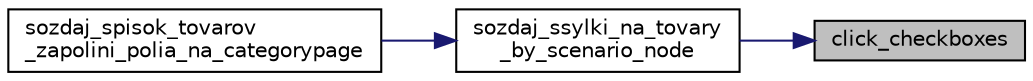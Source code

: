 digraph "click_checkboxes"
{
 // LATEX_PDF_SIZE
  edge [fontname="Helvetica",fontsize="10",labelfontname="Helvetica",labelfontsize="10"];
  node [fontname="Helvetica",fontsize="10",shape=record];
  rankdir="RL";
  Node1 [label="click_checkboxes",height=0.2,width=0.4,color="black", fillcolor="grey75", style="filled", fontcolor="black",tooltip=" "];
  Node1 -> Node2 [dir="back",color="midnightblue",fontsize="10",style="solid",fontname="Helvetica"];
  Node2 [label="sozdaj_ssylki_na_tovary\l_by_scenario_node",height=0.2,width=0.4,color="black", fillcolor="white", style="filled",URL="$d9/df5/namespaceexecute__products.html#a08e20fb43072937eebe178766782717b",tooltip=" "];
  Node2 -> Node3 [dir="back",color="midnightblue",fontsize="10",style="solid",fontname="Helvetica"];
  Node3 [label="sozdaj_spisok_tovarov\l_zapolini_polia_na_categorypage",height=0.2,width=0.4,color="black", fillcolor="white", style="filled",URL="$d9/df5/namespaceexecute__products.html#a393d539e316cb7295953435b249684e4",tooltip=" "];
}
